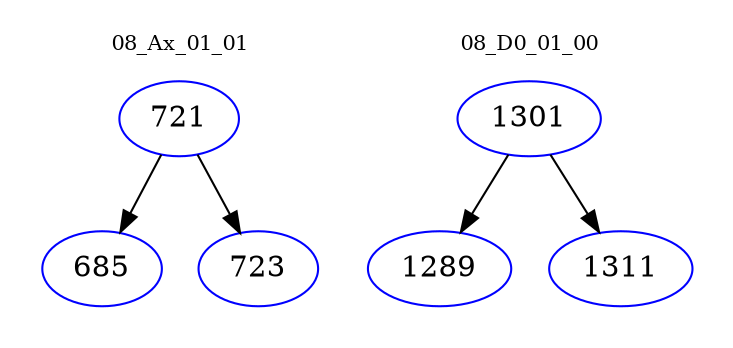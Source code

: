 digraph{
subgraph cluster_0 {
color = white
label = "08_Ax_01_01";
fontsize=10;
T0_721 [label="721", color="blue"]
T0_721 -> T0_685 [color="black"]
T0_685 [label="685", color="blue"]
T0_721 -> T0_723 [color="black"]
T0_723 [label="723", color="blue"]
}
subgraph cluster_1 {
color = white
label = "08_D0_01_00";
fontsize=10;
T1_1301 [label="1301", color="blue"]
T1_1301 -> T1_1289 [color="black"]
T1_1289 [label="1289", color="blue"]
T1_1301 -> T1_1311 [color="black"]
T1_1311 [label="1311", color="blue"]
}
}
